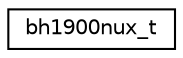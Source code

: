 digraph "Graphical Class Hierarchy"
{
 // LATEX_PDF_SIZE
  edge [fontname="Helvetica",fontsize="10",labelfontname="Helvetica",labelfontsize="10"];
  node [fontname="Helvetica",fontsize="10",shape=record];
  rankdir="LR";
  Node0 [label="bh1900nux_t",height=0.2,width=0.4,color="black", fillcolor="white", style="filled",URL="$structbh1900nux__t.html",tooltip="Device descriptor for BH1900NUX devices."];
}
